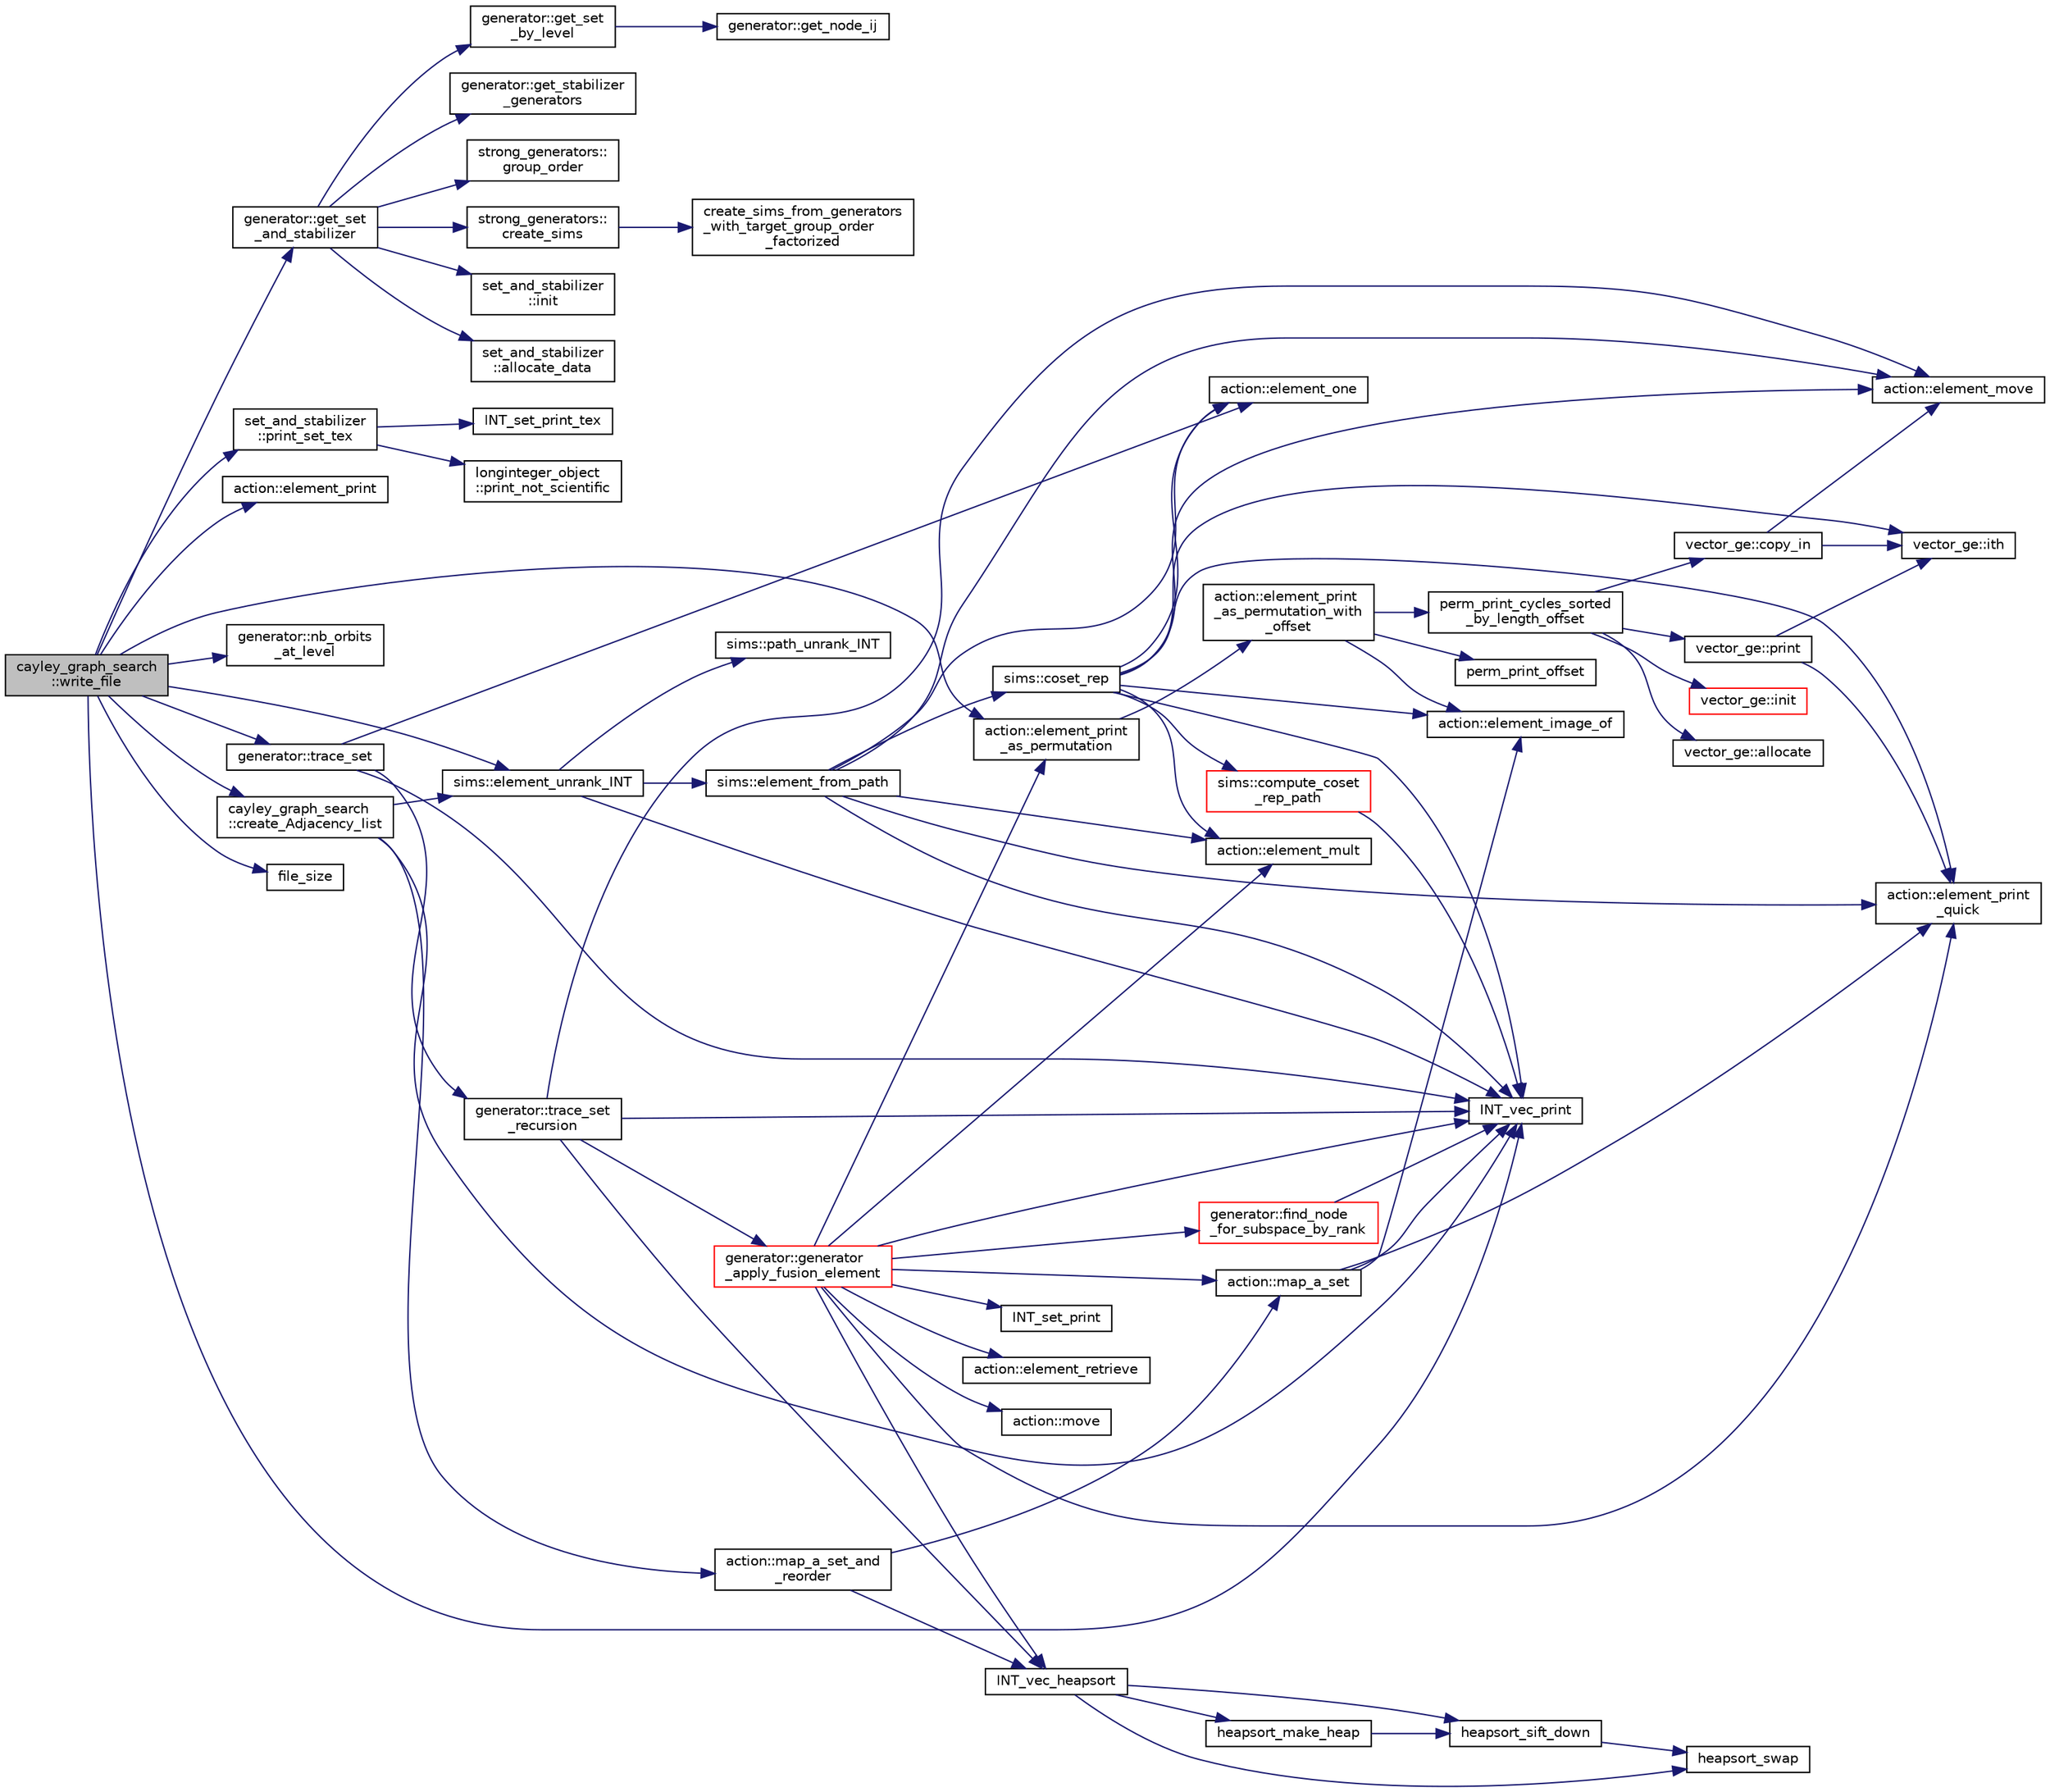 digraph "cayley_graph_search::write_file"
{
  edge [fontname="Helvetica",fontsize="10",labelfontname="Helvetica",labelfontsize="10"];
  node [fontname="Helvetica",fontsize="10",shape=record];
  rankdir="LR";
  Node3055 [label="cayley_graph_search\l::write_file",height=0.2,width=0.4,color="black", fillcolor="grey75", style="filled", fontcolor="black"];
  Node3055 -> Node3056 [color="midnightblue",fontsize="10",style="solid",fontname="Helvetica"];
  Node3056 [label="sims::element_unrank_INT",height=0.2,width=0.4,color="black", fillcolor="white", style="filled",URL="$d9/df3/classsims.html#a435d84bb7bf7292f14593b2a4344151f"];
  Node3056 -> Node3057 [color="midnightblue",fontsize="10",style="solid",fontname="Helvetica"];
  Node3057 [label="sims::path_unrank_INT",height=0.2,width=0.4,color="black", fillcolor="white", style="filled",URL="$d9/df3/classsims.html#a8ae2ffa971c2aac809d83c18e4e91926"];
  Node3056 -> Node3058 [color="midnightblue",fontsize="10",style="solid",fontname="Helvetica"];
  Node3058 [label="INT_vec_print",height=0.2,width=0.4,color="black", fillcolor="white", style="filled",URL="$df/dbf/sajeeb_8_c.html#a79a5901af0b47dd0d694109543c027fe"];
  Node3056 -> Node3059 [color="midnightblue",fontsize="10",style="solid",fontname="Helvetica"];
  Node3059 [label="sims::element_from_path",height=0.2,width=0.4,color="black", fillcolor="white", style="filled",URL="$d9/df3/classsims.html#a4a9bc25b1b8e61ba34d6d3d9f9fb8ab8"];
  Node3059 -> Node3058 [color="midnightblue",fontsize="10",style="solid",fontname="Helvetica"];
  Node3059 -> Node3060 [color="midnightblue",fontsize="10",style="solid",fontname="Helvetica"];
  Node3060 [label="action::element_one",height=0.2,width=0.4,color="black", fillcolor="white", style="filled",URL="$d2/d86/classaction.html#a780a105daf04d6d1fe7e2f63b3c88e3b"];
  Node3059 -> Node3061 [color="midnightblue",fontsize="10",style="solid",fontname="Helvetica"];
  Node3061 [label="sims::coset_rep",height=0.2,width=0.4,color="black", fillcolor="white", style="filled",URL="$d9/df3/classsims.html#a3d669dba4d005cd2399388f27f44cd04"];
  Node3061 -> Node3062 [color="midnightblue",fontsize="10",style="solid",fontname="Helvetica"];
  Node3062 [label="sims::compute_coset\l_rep_path",height=0.2,width=0.4,color="red", fillcolor="white", style="filled",URL="$d9/df3/classsims.html#a22a53a24eb86dcfe54cb3588776a4d96"];
  Node3062 -> Node3058 [color="midnightblue",fontsize="10",style="solid",fontname="Helvetica"];
  Node3061 -> Node3058 [color="midnightblue",fontsize="10",style="solid",fontname="Helvetica"];
  Node3061 -> Node3060 [color="midnightblue",fontsize="10",style="solid",fontname="Helvetica"];
  Node3061 -> Node3064 [color="midnightblue",fontsize="10",style="solid",fontname="Helvetica"];
  Node3064 [label="vector_ge::ith",height=0.2,width=0.4,color="black", fillcolor="white", style="filled",URL="$d4/d6e/classvector__ge.html#a1ff002e8b746a9beb119d57dcd4a15ff"];
  Node3061 -> Node3065 [color="midnightblue",fontsize="10",style="solid",fontname="Helvetica"];
  Node3065 [label="action::element_print\l_quick",height=0.2,width=0.4,color="black", fillcolor="white", style="filled",URL="$d2/d86/classaction.html#a4844680cf6750396f76494a28655265b"];
  Node3061 -> Node3066 [color="midnightblue",fontsize="10",style="solid",fontname="Helvetica"];
  Node3066 [label="action::element_mult",height=0.2,width=0.4,color="black", fillcolor="white", style="filled",URL="$d2/d86/classaction.html#ae9e36b2cae1f0f7bd7144097fa9a34b3"];
  Node3061 -> Node3067 [color="midnightblue",fontsize="10",style="solid",fontname="Helvetica"];
  Node3067 [label="action::element_move",height=0.2,width=0.4,color="black", fillcolor="white", style="filled",URL="$d2/d86/classaction.html#a550947491bbb534d3d7951f50198a874"];
  Node3061 -> Node3068 [color="midnightblue",fontsize="10",style="solid",fontname="Helvetica"];
  Node3068 [label="action::element_image_of",height=0.2,width=0.4,color="black", fillcolor="white", style="filled",URL="$d2/d86/classaction.html#ae09559d4537a048fc860f8a74a31393d"];
  Node3059 -> Node3065 [color="midnightblue",fontsize="10",style="solid",fontname="Helvetica"];
  Node3059 -> Node3066 [color="midnightblue",fontsize="10",style="solid",fontname="Helvetica"];
  Node3059 -> Node3067 [color="midnightblue",fontsize="10",style="solid",fontname="Helvetica"];
  Node3055 -> Node3069 [color="midnightblue",fontsize="10",style="solid",fontname="Helvetica"];
  Node3069 [label="action::element_print",height=0.2,width=0.4,color="black", fillcolor="white", style="filled",URL="$d2/d86/classaction.html#ae38c3ef3c1125213733d63c6fc3c40cd"];
  Node3055 -> Node3070 [color="midnightblue",fontsize="10",style="solid",fontname="Helvetica"];
  Node3070 [label="action::element_print\l_as_permutation",height=0.2,width=0.4,color="black", fillcolor="white", style="filled",URL="$d2/d86/classaction.html#a2975618a8203187b688a67c947150bb8"];
  Node3070 -> Node3071 [color="midnightblue",fontsize="10",style="solid",fontname="Helvetica"];
  Node3071 [label="action::element_print\l_as_permutation_with\l_offset",height=0.2,width=0.4,color="black", fillcolor="white", style="filled",URL="$d2/d86/classaction.html#addd61d869434abaad431124a6d858396"];
  Node3071 -> Node3068 [color="midnightblue",fontsize="10",style="solid",fontname="Helvetica"];
  Node3071 -> Node3072 [color="midnightblue",fontsize="10",style="solid",fontname="Helvetica"];
  Node3072 [label="perm_print_offset",height=0.2,width=0.4,color="black", fillcolor="white", style="filled",URL="$d2/d7c/combinatorics_8_c.html#ab87deef2ba9e4d2ce386a19eeaffecf3"];
  Node3071 -> Node3073 [color="midnightblue",fontsize="10",style="solid",fontname="Helvetica"];
  Node3073 [label="perm_print_cycles_sorted\l_by_length_offset",height=0.2,width=0.4,color="black", fillcolor="white", style="filled",URL="$d5/d90/action__global_8_c.html#a9d1f2e34879c04dbc45d08984a8066e3"];
  Node3073 -> Node3074 [color="midnightblue",fontsize="10",style="solid",fontname="Helvetica"];
  Node3074 [label="vector_ge::init",height=0.2,width=0.4,color="red", fillcolor="white", style="filled",URL="$d4/d6e/classvector__ge.html#afe1d6befd1f1501e6be34afbaa9d30a8"];
  Node3073 -> Node3076 [color="midnightblue",fontsize="10",style="solid",fontname="Helvetica"];
  Node3076 [label="vector_ge::allocate",height=0.2,width=0.4,color="black", fillcolor="white", style="filled",URL="$d4/d6e/classvector__ge.html#a35b062a9201b30f0a87bf87702d243ae"];
  Node3073 -> Node3077 [color="midnightblue",fontsize="10",style="solid",fontname="Helvetica"];
  Node3077 [label="vector_ge::copy_in",height=0.2,width=0.4,color="black", fillcolor="white", style="filled",URL="$d4/d6e/classvector__ge.html#ad02ebf2d4e8bbf095685aea921999145"];
  Node3077 -> Node3064 [color="midnightblue",fontsize="10",style="solid",fontname="Helvetica"];
  Node3077 -> Node3067 [color="midnightblue",fontsize="10",style="solid",fontname="Helvetica"];
  Node3073 -> Node3078 [color="midnightblue",fontsize="10",style="solid",fontname="Helvetica"];
  Node3078 [label="vector_ge::print",height=0.2,width=0.4,color="black", fillcolor="white", style="filled",URL="$d4/d6e/classvector__ge.html#a0d260cce035c20b32d7989c50670aa8a"];
  Node3078 -> Node3065 [color="midnightblue",fontsize="10",style="solid",fontname="Helvetica"];
  Node3078 -> Node3064 [color="midnightblue",fontsize="10",style="solid",fontname="Helvetica"];
  Node3055 -> Node3079 [color="midnightblue",fontsize="10",style="solid",fontname="Helvetica"];
  Node3079 [label="generator::nb_orbits\l_at_level",height=0.2,width=0.4,color="black", fillcolor="white", style="filled",URL="$d7/d73/classgenerator.html#a020f3d8378448310d044a4a24fadf301"];
  Node3055 -> Node3080 [color="midnightblue",fontsize="10",style="solid",fontname="Helvetica"];
  Node3080 [label="generator::get_set\l_and_stabilizer",height=0.2,width=0.4,color="black", fillcolor="white", style="filled",URL="$d7/d73/classgenerator.html#a23116270f27facfd48e4190a84e0ef20"];
  Node3080 -> Node3081 [color="midnightblue",fontsize="10",style="solid",fontname="Helvetica"];
  Node3081 [label="set_and_stabilizer\l::init",height=0.2,width=0.4,color="black", fillcolor="white", style="filled",URL="$de/df6/classset__and__stabilizer.html#a9824acdea41591e8086e76aa8b2e4b53"];
  Node3080 -> Node3082 [color="midnightblue",fontsize="10",style="solid",fontname="Helvetica"];
  Node3082 [label="set_and_stabilizer\l::allocate_data",height=0.2,width=0.4,color="black", fillcolor="white", style="filled",URL="$de/df6/classset__and__stabilizer.html#ad5d7e012c6bc6fc25f491fe680aa32fa"];
  Node3080 -> Node3083 [color="midnightblue",fontsize="10",style="solid",fontname="Helvetica"];
  Node3083 [label="generator::get_set\l_by_level",height=0.2,width=0.4,color="black", fillcolor="white", style="filled",URL="$d7/d73/classgenerator.html#a3012a80d862b42c848b84584389c8594"];
  Node3083 -> Node3084 [color="midnightblue",fontsize="10",style="solid",fontname="Helvetica"];
  Node3084 [label="generator::get_node_ij",height=0.2,width=0.4,color="black", fillcolor="white", style="filled",URL="$d7/d73/classgenerator.html#a8cea5411b42336694738530732ede540"];
  Node3080 -> Node3085 [color="midnightblue",fontsize="10",style="solid",fontname="Helvetica"];
  Node3085 [label="generator::get_stabilizer\l_generators",height=0.2,width=0.4,color="black", fillcolor="white", style="filled",URL="$d7/d73/classgenerator.html#a744da633f741e1aa27701fe9d203d564"];
  Node3080 -> Node3086 [color="midnightblue",fontsize="10",style="solid",fontname="Helvetica"];
  Node3086 [label="strong_generators::\lgroup_order",height=0.2,width=0.4,color="black", fillcolor="white", style="filled",URL="$dc/d09/classstrong__generators.html#a91f453c2bfd6502b96f4b4eed16beb20"];
  Node3080 -> Node3087 [color="midnightblue",fontsize="10",style="solid",fontname="Helvetica"];
  Node3087 [label="strong_generators::\lcreate_sims",height=0.2,width=0.4,color="black", fillcolor="white", style="filled",URL="$dc/d09/classstrong__generators.html#afca700d50772a39eeb74239355ae67e1"];
  Node3087 -> Node3088 [color="midnightblue",fontsize="10",style="solid",fontname="Helvetica"];
  Node3088 [label="create_sims_from_generators\l_with_target_group_order\l_factorized",height=0.2,width=0.4,color="black", fillcolor="white", style="filled",URL="$d2/d3a/group__theory_8h.html#a40f2df36e351d6e63bd2bb196cc5b430"];
  Node3055 -> Node3089 [color="midnightblue",fontsize="10",style="solid",fontname="Helvetica"];
  Node3089 [label="set_and_stabilizer\l::print_set_tex",height=0.2,width=0.4,color="black", fillcolor="white", style="filled",URL="$de/df6/classset__and__stabilizer.html#a691a961365c213993a7f9f4b899457d9"];
  Node3089 -> Node3090 [color="midnightblue",fontsize="10",style="solid",fontname="Helvetica"];
  Node3090 [label="INT_set_print_tex",height=0.2,width=0.4,color="black", fillcolor="white", style="filled",URL="$d5/db4/io__and__os_8h.html#adad0666de5d38c0caa4769f9f4756c0b"];
  Node3089 -> Node3091 [color="midnightblue",fontsize="10",style="solid",fontname="Helvetica"];
  Node3091 [label="longinteger_object\l::print_not_scientific",height=0.2,width=0.4,color="black", fillcolor="white", style="filled",URL="$dd/d7e/classlonginteger__object.html#ab80ea5c103cf97de662da3f1c79b2dd4"];
  Node3055 -> Node3092 [color="midnightblue",fontsize="10",style="solid",fontname="Helvetica"];
  Node3092 [label="cayley_graph_search\l::create_Adjacency_list",height=0.2,width=0.4,color="black", fillcolor="white", style="filled",URL="$de/dae/classcayley__graph__search.html#ac9b8e0d84aa3290f09a795d1460763f4"];
  Node3092 -> Node3056 [color="midnightblue",fontsize="10",style="solid",fontname="Helvetica"];
  Node3092 -> Node3058 [color="midnightblue",fontsize="10",style="solid",fontname="Helvetica"];
  Node3092 -> Node3093 [color="midnightblue",fontsize="10",style="solid",fontname="Helvetica"];
  Node3093 [label="action::map_a_set_and\l_reorder",height=0.2,width=0.4,color="black", fillcolor="white", style="filled",URL="$d2/d86/classaction.html#affe38c85a0ff3cb34d233afa7b4aea35"];
  Node3093 -> Node3094 [color="midnightblue",fontsize="10",style="solid",fontname="Helvetica"];
  Node3094 [label="action::map_a_set",height=0.2,width=0.4,color="black", fillcolor="white", style="filled",URL="$d2/d86/classaction.html#a600e542e5aeca2a46f18110e027947e0"];
  Node3094 -> Node3065 [color="midnightblue",fontsize="10",style="solid",fontname="Helvetica"];
  Node3094 -> Node3058 [color="midnightblue",fontsize="10",style="solid",fontname="Helvetica"];
  Node3094 -> Node3068 [color="midnightblue",fontsize="10",style="solid",fontname="Helvetica"];
  Node3093 -> Node3095 [color="midnightblue",fontsize="10",style="solid",fontname="Helvetica"];
  Node3095 [label="INT_vec_heapsort",height=0.2,width=0.4,color="black", fillcolor="white", style="filled",URL="$d5/de2/foundations_2data__structures_2data__structures_8h.html#a3590ad9987f801fbfc94634300182f39"];
  Node3095 -> Node3096 [color="midnightblue",fontsize="10",style="solid",fontname="Helvetica"];
  Node3096 [label="heapsort_make_heap",height=0.2,width=0.4,color="black", fillcolor="white", style="filled",URL="$d4/dd7/sorting_8_c.html#a42f24453d7d77eeb1338ebd1a13cfdbb"];
  Node3096 -> Node3097 [color="midnightblue",fontsize="10",style="solid",fontname="Helvetica"];
  Node3097 [label="heapsort_sift_down",height=0.2,width=0.4,color="black", fillcolor="white", style="filled",URL="$d4/dd7/sorting_8_c.html#a65cbb1a6a3f01f511673705437ddc18b"];
  Node3097 -> Node3098 [color="midnightblue",fontsize="10",style="solid",fontname="Helvetica"];
  Node3098 [label="heapsort_swap",height=0.2,width=0.4,color="black", fillcolor="white", style="filled",URL="$d4/dd7/sorting_8_c.html#a8f048362e6065297b19b6975bcbbfcc6"];
  Node3095 -> Node3098 [color="midnightblue",fontsize="10",style="solid",fontname="Helvetica"];
  Node3095 -> Node3097 [color="midnightblue",fontsize="10",style="solid",fontname="Helvetica"];
  Node3055 -> Node3099 [color="midnightblue",fontsize="10",style="solid",fontname="Helvetica"];
  Node3099 [label="file_size",height=0.2,width=0.4,color="black", fillcolor="white", style="filled",URL="$df/dbf/sajeeb_8_c.html#a5c37cf5785204b6e9adf647dc14d0e50"];
  Node3055 -> Node3100 [color="midnightblue",fontsize="10",style="solid",fontname="Helvetica"];
  Node3100 [label="generator::trace_set",height=0.2,width=0.4,color="black", fillcolor="white", style="filled",URL="$d7/d73/classgenerator.html#ae34b55cbb999d9b2aa9dacc8748de0b2"];
  Node3100 -> Node3058 [color="midnightblue",fontsize="10",style="solid",fontname="Helvetica"];
  Node3100 -> Node3060 [color="midnightblue",fontsize="10",style="solid",fontname="Helvetica"];
  Node3100 -> Node3101 [color="midnightblue",fontsize="10",style="solid",fontname="Helvetica"];
  Node3101 [label="generator::trace_set\l_recursion",height=0.2,width=0.4,color="black", fillcolor="white", style="filled",URL="$d7/d73/classgenerator.html#aede118133e199ff6a1a381c7da8366b4"];
  Node3101 -> Node3058 [color="midnightblue",fontsize="10",style="solid",fontname="Helvetica"];
  Node3101 -> Node3095 [color="midnightblue",fontsize="10",style="solid",fontname="Helvetica"];
  Node3101 -> Node3102 [color="midnightblue",fontsize="10",style="solid",fontname="Helvetica"];
  Node3102 [label="generator::generator\l_apply_fusion_element",height=0.2,width=0.4,color="red", fillcolor="white", style="filled",URL="$d7/d73/classgenerator.html#a5e555672da45c6fbc2c5b2d2aa9bb537"];
  Node3102 -> Node3103 [color="midnightblue",fontsize="10",style="solid",fontname="Helvetica"];
  Node3103 [label="INT_set_print",height=0.2,width=0.4,color="black", fillcolor="white", style="filled",URL="$df/dbf/sajeeb_8_c.html#a97614645ec11df30e0e896367f91ffd9"];
  Node3102 -> Node3104 [color="midnightblue",fontsize="10",style="solid",fontname="Helvetica"];
  Node3104 [label="action::element_retrieve",height=0.2,width=0.4,color="black", fillcolor="white", style="filled",URL="$d2/d86/classaction.html#ad28f6f8810ffbad64c1490f78e51e2b1"];
  Node3102 -> Node3065 [color="midnightblue",fontsize="10",style="solid",fontname="Helvetica"];
  Node3102 -> Node3070 [color="midnightblue",fontsize="10",style="solid",fontname="Helvetica"];
  Node3102 -> Node3058 [color="midnightblue",fontsize="10",style="solid",fontname="Helvetica"];
  Node3102 -> Node3094 [color="midnightblue",fontsize="10",style="solid",fontname="Helvetica"];
  Node3102 -> Node3066 [color="midnightblue",fontsize="10",style="solid",fontname="Helvetica"];
  Node3102 -> Node3105 [color="midnightblue",fontsize="10",style="solid",fontname="Helvetica"];
  Node3105 [label="action::move",height=0.2,width=0.4,color="black", fillcolor="white", style="filled",URL="$d2/d86/classaction.html#ab857fef69d8687a7926a9e4a00dd77ee"];
  Node3102 -> Node3106 [color="midnightblue",fontsize="10",style="solid",fontname="Helvetica"];
  Node3106 [label="generator::find_node\l_for_subspace_by_rank",height=0.2,width=0.4,color="red", fillcolor="white", style="filled",URL="$d7/d73/classgenerator.html#ad118a5102c2f16c7bed14ee432fe70b2"];
  Node3106 -> Node3058 [color="midnightblue",fontsize="10",style="solid",fontname="Helvetica"];
  Node3102 -> Node3095 [color="midnightblue",fontsize="10",style="solid",fontname="Helvetica"];
  Node3101 -> Node3067 [color="midnightblue",fontsize="10",style="solid",fontname="Helvetica"];
  Node3055 -> Node3058 [color="midnightblue",fontsize="10",style="solid",fontname="Helvetica"];
}
